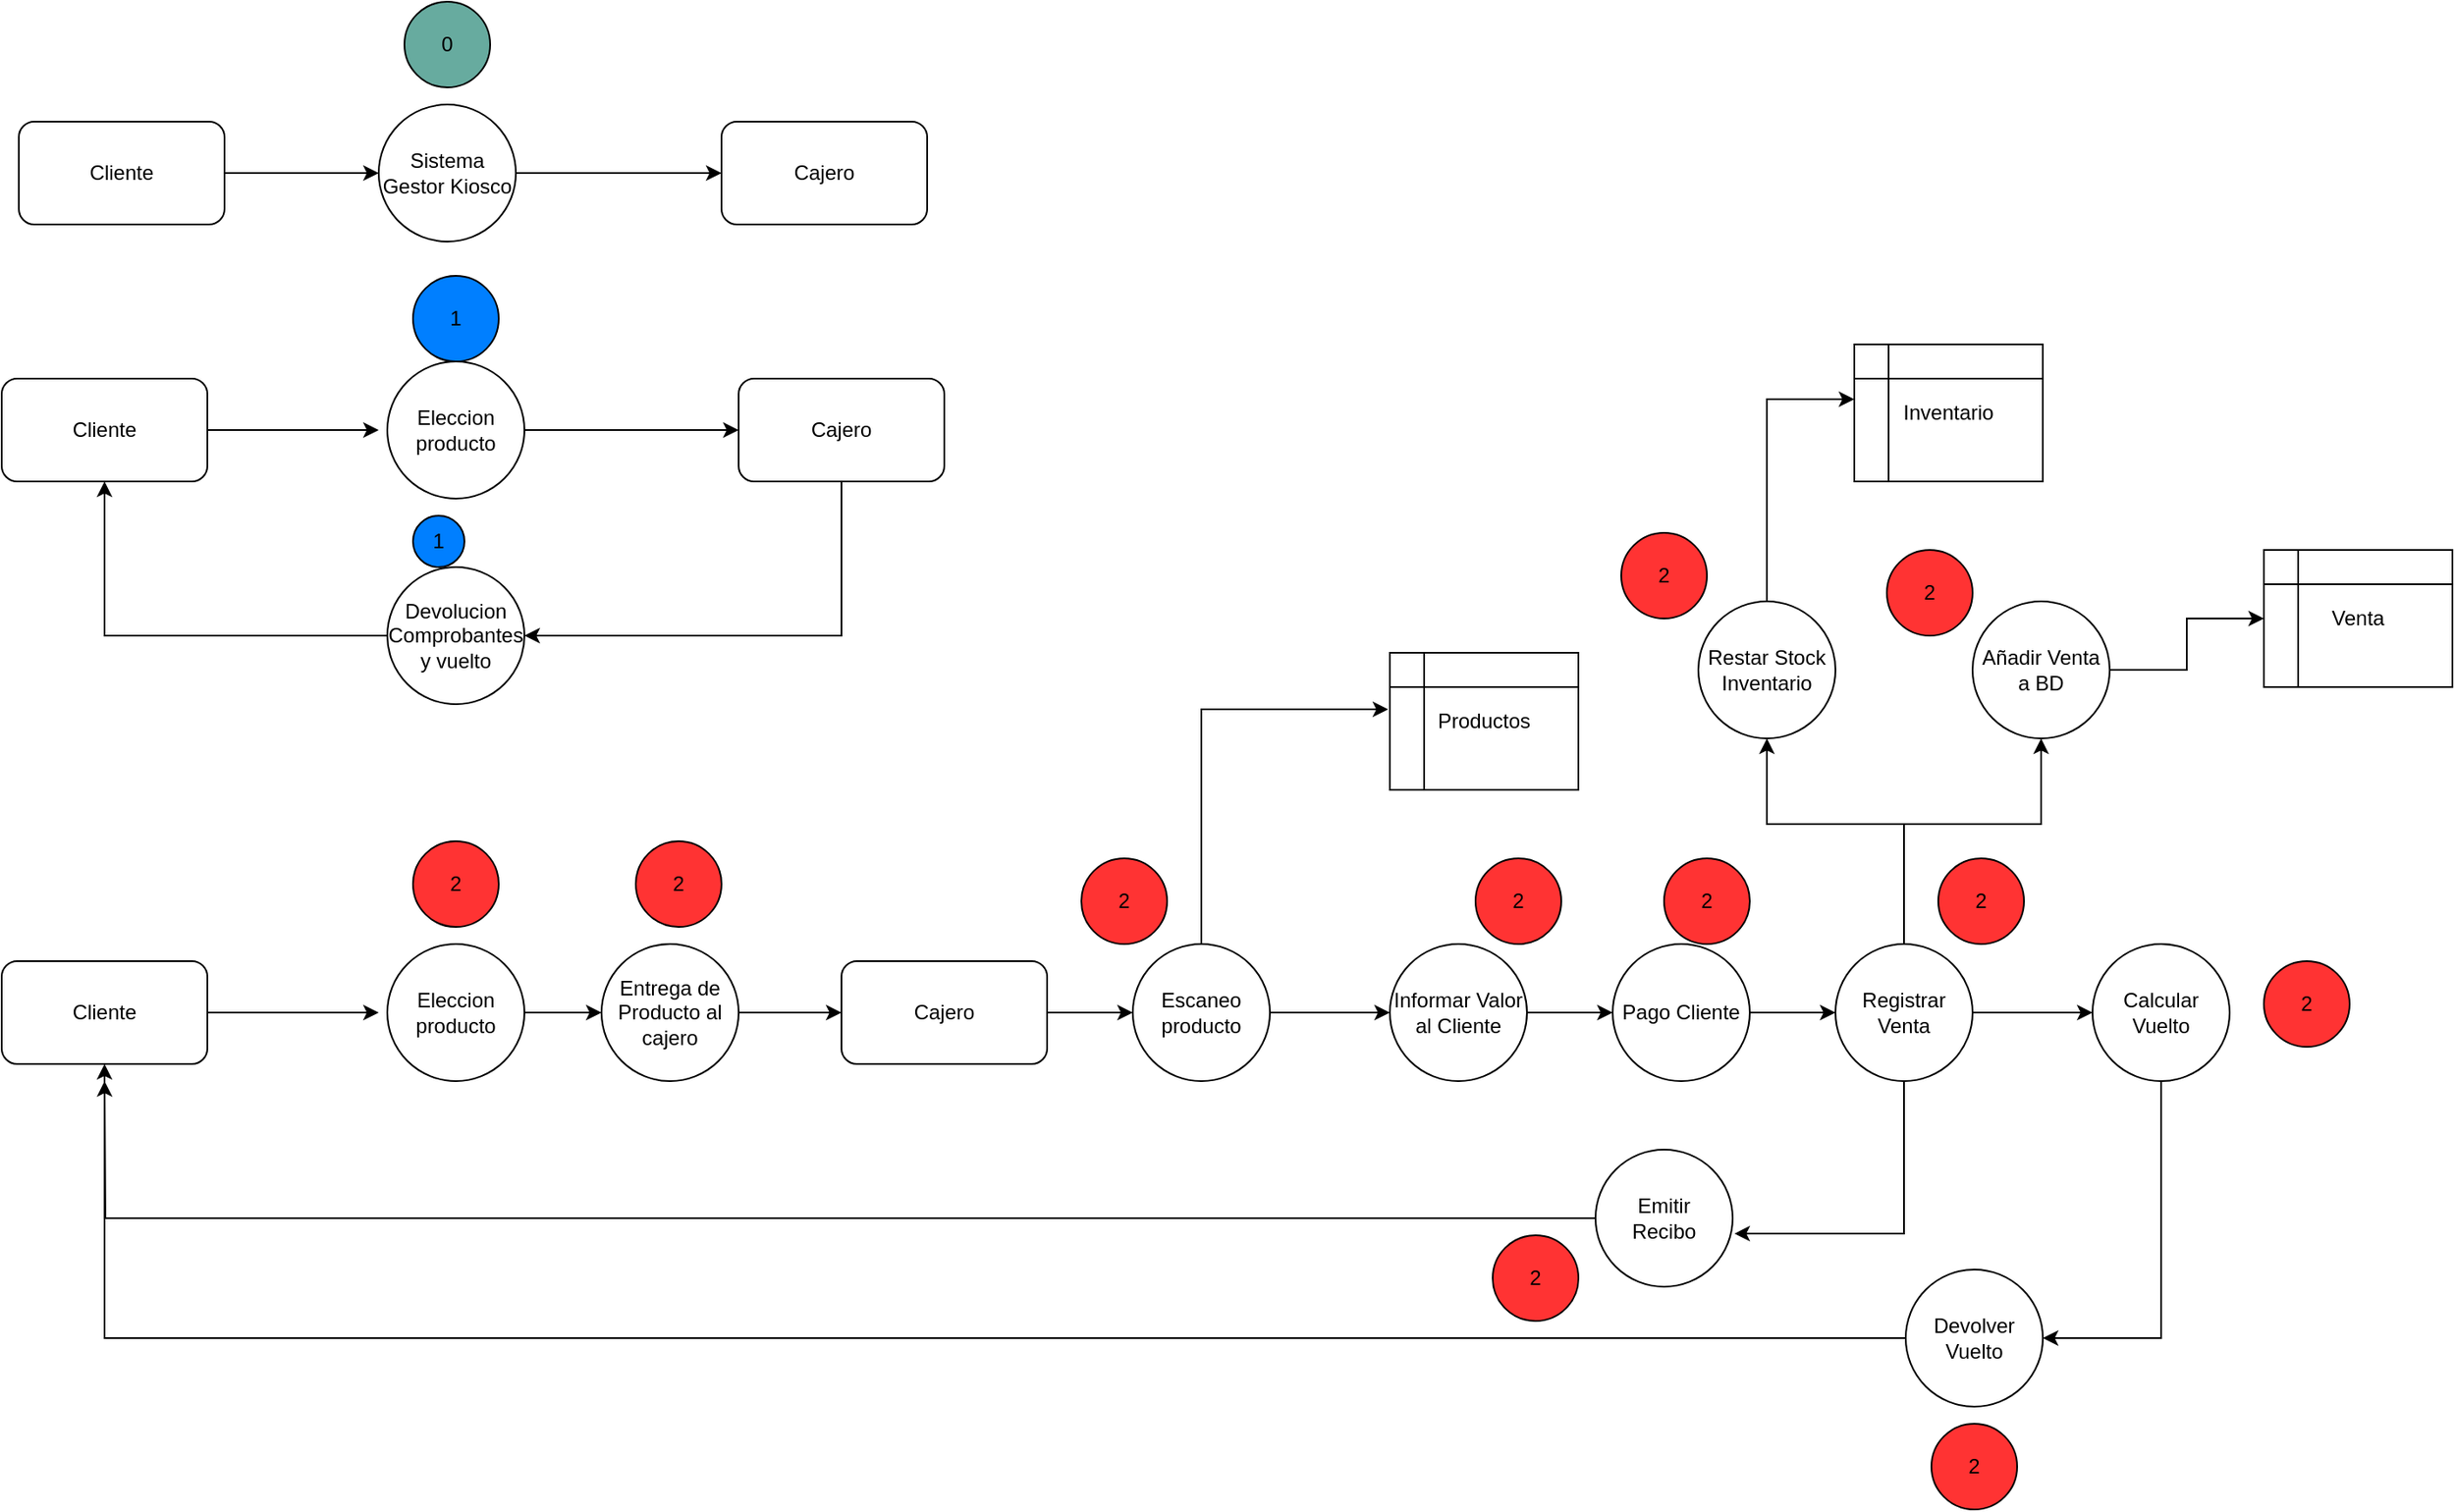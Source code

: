 <mxfile version="21.4.0" type="device">
  <diagram name="Página-1" id="y71qhejT-fyXGr0-LZ37">
    <mxGraphModel dx="1735" dy="834" grid="1" gridSize="10" guides="1" tooltips="1" connect="1" arrows="1" fold="1" page="1" pageScale="1" pageWidth="827" pageHeight="1169" math="0" shadow="0">
      <root>
        <mxCell id="0" />
        <mxCell id="1" parent="0" />
        <mxCell id="fUEpqO7R99Drmuz7Bznz-4" value="" style="edgeStyle=orthogonalEdgeStyle;rounded=0;orthogonalLoop=1;jettySize=auto;html=1;" edge="1" parent="1" source="fUEpqO7R99Drmuz7Bznz-1" target="fUEpqO7R99Drmuz7Bznz-2">
          <mxGeometry relative="1" as="geometry" />
        </mxCell>
        <mxCell id="fUEpqO7R99Drmuz7Bznz-1" value="Cliente" style="rounded=1;whiteSpace=wrap;html=1;" vertex="1" parent="1">
          <mxGeometry x="60" y="190" width="120" height="60" as="geometry" />
        </mxCell>
        <mxCell id="fUEpqO7R99Drmuz7Bznz-6" style="edgeStyle=orthogonalEdgeStyle;rounded=0;orthogonalLoop=1;jettySize=auto;html=1;exitX=1;exitY=0.5;exitDx=0;exitDy=0;entryX=0;entryY=0.5;entryDx=0;entryDy=0;" edge="1" parent="1" source="fUEpqO7R99Drmuz7Bznz-2" target="fUEpqO7R99Drmuz7Bznz-3">
          <mxGeometry relative="1" as="geometry" />
        </mxCell>
        <mxCell id="fUEpqO7R99Drmuz7Bznz-2" value="Sistema Gestor Kiosco" style="ellipse;whiteSpace=wrap;html=1;aspect=fixed;" vertex="1" parent="1">
          <mxGeometry x="270" y="180" width="80" height="80" as="geometry" />
        </mxCell>
        <mxCell id="fUEpqO7R99Drmuz7Bznz-3" value="Cajero" style="rounded=1;whiteSpace=wrap;html=1;" vertex="1" parent="1">
          <mxGeometry x="470" y="190" width="120" height="60" as="geometry" />
        </mxCell>
        <mxCell id="fUEpqO7R99Drmuz7Bznz-8" value="" style="edgeStyle=orthogonalEdgeStyle;rounded=0;orthogonalLoop=1;jettySize=auto;html=1;" edge="1" parent="1" source="fUEpqO7R99Drmuz7Bznz-9">
          <mxGeometry relative="1" as="geometry">
            <mxPoint x="270" y="370" as="targetPoint" />
          </mxGeometry>
        </mxCell>
        <mxCell id="fUEpqO7R99Drmuz7Bznz-9" value="Cliente" style="rounded=1;whiteSpace=wrap;html=1;" vertex="1" parent="1">
          <mxGeometry x="50" y="340" width="120" height="60" as="geometry" />
        </mxCell>
        <mxCell id="fUEpqO7R99Drmuz7Bznz-15" style="edgeStyle=orthogonalEdgeStyle;rounded=0;orthogonalLoop=1;jettySize=auto;html=1;exitX=0;exitY=0.5;exitDx=0;exitDy=0;entryX=0.5;entryY=1;entryDx=0;entryDy=0;" edge="1" parent="1" source="fUEpqO7R99Drmuz7Bznz-11" target="fUEpqO7R99Drmuz7Bznz-9">
          <mxGeometry relative="1" as="geometry" />
        </mxCell>
        <mxCell id="fUEpqO7R99Drmuz7Bznz-11" value="Devolucion Comprobantes y vuelto" style="ellipse;whiteSpace=wrap;html=1;aspect=fixed;" vertex="1" parent="1">
          <mxGeometry x="275" y="450" width="80" height="80" as="geometry" />
        </mxCell>
        <mxCell id="fUEpqO7R99Drmuz7Bznz-14" style="edgeStyle=orthogonalEdgeStyle;rounded=0;orthogonalLoop=1;jettySize=auto;html=1;entryX=1;entryY=0.5;entryDx=0;entryDy=0;" edge="1" parent="1" source="fUEpqO7R99Drmuz7Bznz-12" target="fUEpqO7R99Drmuz7Bznz-11">
          <mxGeometry relative="1" as="geometry">
            <Array as="points">
              <mxPoint x="540" y="490" />
            </Array>
          </mxGeometry>
        </mxCell>
        <mxCell id="fUEpqO7R99Drmuz7Bznz-12" value="Cajero" style="rounded=1;whiteSpace=wrap;html=1;" vertex="1" parent="1">
          <mxGeometry x="480" y="340" width="120" height="60" as="geometry" />
        </mxCell>
        <mxCell id="fUEpqO7R99Drmuz7Bznz-17" style="edgeStyle=orthogonalEdgeStyle;rounded=0;orthogonalLoop=1;jettySize=auto;html=1;entryX=0;entryY=0.5;entryDx=0;entryDy=0;" edge="1" parent="1" source="fUEpqO7R99Drmuz7Bznz-13" target="fUEpqO7R99Drmuz7Bznz-12">
          <mxGeometry relative="1" as="geometry" />
        </mxCell>
        <mxCell id="fUEpqO7R99Drmuz7Bznz-13" value="Eleccion producto" style="ellipse;whiteSpace=wrap;html=1;aspect=fixed;" vertex="1" parent="1">
          <mxGeometry x="275" y="330" width="80" height="80" as="geometry" />
        </mxCell>
        <mxCell id="fUEpqO7R99Drmuz7Bznz-18" value="" style="edgeStyle=orthogonalEdgeStyle;rounded=0;orthogonalLoop=1;jettySize=auto;html=1;" edge="1" parent="1" source="fUEpqO7R99Drmuz7Bznz-19">
          <mxGeometry relative="1" as="geometry">
            <mxPoint x="270" y="710" as="targetPoint" />
          </mxGeometry>
        </mxCell>
        <mxCell id="fUEpqO7R99Drmuz7Bznz-19" value="Cliente" style="rounded=1;whiteSpace=wrap;html=1;" vertex="1" parent="1">
          <mxGeometry x="50" y="680" width="120" height="60" as="geometry" />
        </mxCell>
        <mxCell id="fUEpqO7R99Drmuz7Bznz-36" style="edgeStyle=orthogonalEdgeStyle;rounded=0;orthogonalLoop=1;jettySize=auto;html=1;exitX=1;exitY=0.5;exitDx=0;exitDy=0;entryX=0;entryY=0.5;entryDx=0;entryDy=0;" edge="1" parent="1" source="fUEpqO7R99Drmuz7Bznz-23" target="fUEpqO7R99Drmuz7Bznz-26">
          <mxGeometry relative="1" as="geometry" />
        </mxCell>
        <mxCell id="fUEpqO7R99Drmuz7Bznz-23" value="Cajero" style="rounded=1;whiteSpace=wrap;html=1;" vertex="1" parent="1">
          <mxGeometry x="540" y="680" width="120" height="60" as="geometry" />
        </mxCell>
        <mxCell id="fUEpqO7R99Drmuz7Bznz-34" style="edgeStyle=orthogonalEdgeStyle;rounded=0;orthogonalLoop=1;jettySize=auto;html=1;entryX=0;entryY=0.5;entryDx=0;entryDy=0;" edge="1" parent="1" source="fUEpqO7R99Drmuz7Bznz-25" target="fUEpqO7R99Drmuz7Bznz-33">
          <mxGeometry relative="1" as="geometry" />
        </mxCell>
        <mxCell id="fUEpqO7R99Drmuz7Bznz-25" value="Eleccion producto" style="ellipse;whiteSpace=wrap;html=1;aspect=fixed;" vertex="1" parent="1">
          <mxGeometry x="275" y="670" width="80" height="80" as="geometry" />
        </mxCell>
        <mxCell id="fUEpqO7R99Drmuz7Bznz-40" style="edgeStyle=orthogonalEdgeStyle;rounded=0;orthogonalLoop=1;jettySize=auto;html=1;exitX=0.5;exitY=0;exitDx=0;exitDy=0;entryX=-0.009;entryY=0.413;entryDx=0;entryDy=0;entryPerimeter=0;" edge="1" parent="1" source="fUEpqO7R99Drmuz7Bznz-26" target="fUEpqO7R99Drmuz7Bznz-39">
          <mxGeometry relative="1" as="geometry" />
        </mxCell>
        <mxCell id="fUEpqO7R99Drmuz7Bznz-42" style="edgeStyle=orthogonalEdgeStyle;rounded=0;orthogonalLoop=1;jettySize=auto;html=1;exitX=1;exitY=0.5;exitDx=0;exitDy=0;" edge="1" parent="1" source="fUEpqO7R99Drmuz7Bznz-26" target="fUEpqO7R99Drmuz7Bznz-41">
          <mxGeometry relative="1" as="geometry" />
        </mxCell>
        <mxCell id="fUEpqO7R99Drmuz7Bznz-26" value="Escaneo producto" style="ellipse;whiteSpace=wrap;html=1;aspect=fixed;" vertex="1" parent="1">
          <mxGeometry x="710" y="670" width="80" height="80" as="geometry" />
        </mxCell>
        <mxCell id="fUEpqO7R99Drmuz7Bznz-44" style="edgeStyle=orthogonalEdgeStyle;rounded=0;orthogonalLoop=1;jettySize=auto;html=1;exitX=1;exitY=0.5;exitDx=0;exitDy=0;entryX=0;entryY=0.5;entryDx=0;entryDy=0;" edge="1" parent="1" source="fUEpqO7R99Drmuz7Bznz-27" target="fUEpqO7R99Drmuz7Bznz-28">
          <mxGeometry relative="1" as="geometry" />
        </mxCell>
        <mxCell id="fUEpqO7R99Drmuz7Bznz-27" value="Pago Cliente" style="ellipse;whiteSpace=wrap;html=1;aspect=fixed;" vertex="1" parent="1">
          <mxGeometry x="990" y="670" width="80" height="80" as="geometry" />
        </mxCell>
        <mxCell id="fUEpqO7R99Drmuz7Bznz-48" style="edgeStyle=orthogonalEdgeStyle;rounded=0;orthogonalLoop=1;jettySize=auto;html=1;entryX=0;entryY=0.5;entryDx=0;entryDy=0;" edge="1" parent="1" source="fUEpqO7R99Drmuz7Bznz-28" target="fUEpqO7R99Drmuz7Bznz-31">
          <mxGeometry relative="1" as="geometry" />
        </mxCell>
        <mxCell id="fUEpqO7R99Drmuz7Bznz-53" style="edgeStyle=orthogonalEdgeStyle;rounded=0;orthogonalLoop=1;jettySize=auto;html=1;exitX=0.5;exitY=1;exitDx=0;exitDy=0;entryX=1.013;entryY=0.613;entryDx=0;entryDy=0;entryPerimeter=0;" edge="1" parent="1" source="fUEpqO7R99Drmuz7Bznz-28" target="fUEpqO7R99Drmuz7Bznz-30">
          <mxGeometry relative="1" as="geometry" />
        </mxCell>
        <mxCell id="fUEpqO7R99Drmuz7Bznz-55" style="edgeStyle=orthogonalEdgeStyle;rounded=0;orthogonalLoop=1;jettySize=auto;html=1;entryX=0.5;entryY=1;entryDx=0;entryDy=0;" edge="1" parent="1" source="fUEpqO7R99Drmuz7Bznz-28" target="fUEpqO7R99Drmuz7Bznz-32">
          <mxGeometry relative="1" as="geometry">
            <Array as="points">
              <mxPoint x="1160" y="600" />
              <mxPoint x="1080" y="600" />
            </Array>
          </mxGeometry>
        </mxCell>
        <mxCell id="fUEpqO7R99Drmuz7Bznz-64" style="edgeStyle=orthogonalEdgeStyle;rounded=0;orthogonalLoop=1;jettySize=auto;html=1;entryX=0.5;entryY=1;entryDx=0;entryDy=0;" edge="1" parent="1" source="fUEpqO7R99Drmuz7Bznz-28" target="fUEpqO7R99Drmuz7Bznz-56">
          <mxGeometry relative="1" as="geometry">
            <Array as="points">
              <mxPoint x="1160" y="600" />
              <mxPoint x="1240" y="600" />
            </Array>
          </mxGeometry>
        </mxCell>
        <mxCell id="fUEpqO7R99Drmuz7Bznz-28" value="Registrar Venta" style="ellipse;whiteSpace=wrap;html=1;aspect=fixed;" vertex="1" parent="1">
          <mxGeometry x="1120" y="670" width="80" height="80" as="geometry" />
        </mxCell>
        <mxCell id="fUEpqO7R99Drmuz7Bznz-51" style="edgeStyle=orthogonalEdgeStyle;rounded=0;orthogonalLoop=1;jettySize=auto;html=1;entryX=0.5;entryY=1;entryDx=0;entryDy=0;" edge="1" parent="1" source="fUEpqO7R99Drmuz7Bznz-29" target="fUEpqO7R99Drmuz7Bznz-19">
          <mxGeometry relative="1" as="geometry" />
        </mxCell>
        <mxCell id="fUEpqO7R99Drmuz7Bznz-29" value="Devolver Vuelto" style="ellipse;whiteSpace=wrap;html=1;aspect=fixed;" vertex="1" parent="1">
          <mxGeometry x="1161" y="860" width="80" height="80" as="geometry" />
        </mxCell>
        <mxCell id="fUEpqO7R99Drmuz7Bznz-54" style="edgeStyle=orthogonalEdgeStyle;rounded=0;orthogonalLoop=1;jettySize=auto;html=1;exitX=0;exitY=0.5;exitDx=0;exitDy=0;" edge="1" parent="1" source="fUEpqO7R99Drmuz7Bznz-30">
          <mxGeometry relative="1" as="geometry">
            <mxPoint x="110" y="750" as="targetPoint" />
          </mxGeometry>
        </mxCell>
        <mxCell id="fUEpqO7R99Drmuz7Bznz-30" value="Emitir &lt;br&gt;Recibo" style="ellipse;whiteSpace=wrap;html=1;aspect=fixed;" vertex="1" parent="1">
          <mxGeometry x="980" y="790" width="80" height="80" as="geometry" />
        </mxCell>
        <mxCell id="fUEpqO7R99Drmuz7Bznz-50" style="edgeStyle=orthogonalEdgeStyle;rounded=0;orthogonalLoop=1;jettySize=auto;html=1;exitX=0.5;exitY=1;exitDx=0;exitDy=0;entryX=1;entryY=0.5;entryDx=0;entryDy=0;" edge="1" parent="1" source="fUEpqO7R99Drmuz7Bznz-31" target="fUEpqO7R99Drmuz7Bznz-29">
          <mxGeometry relative="1" as="geometry" />
        </mxCell>
        <mxCell id="fUEpqO7R99Drmuz7Bznz-31" value="Calcular&lt;br&gt;Vuelto" style="ellipse;whiteSpace=wrap;html=1;aspect=fixed;" vertex="1" parent="1">
          <mxGeometry x="1270" y="670" width="80" height="80" as="geometry" />
        </mxCell>
        <mxCell id="fUEpqO7R99Drmuz7Bznz-59" style="edgeStyle=orthogonalEdgeStyle;rounded=0;orthogonalLoop=1;jettySize=auto;html=1;exitX=0.5;exitY=0;exitDx=0;exitDy=0;entryX=0;entryY=0.4;entryDx=0;entryDy=0;entryPerimeter=0;" edge="1" parent="1" source="fUEpqO7R99Drmuz7Bznz-32" target="fUEpqO7R99Drmuz7Bznz-37">
          <mxGeometry relative="1" as="geometry" />
        </mxCell>
        <mxCell id="fUEpqO7R99Drmuz7Bznz-32" value="Restar Stock Inventario" style="ellipse;whiteSpace=wrap;html=1;aspect=fixed;" vertex="1" parent="1">
          <mxGeometry x="1040" y="470" width="80" height="80" as="geometry" />
        </mxCell>
        <mxCell id="fUEpqO7R99Drmuz7Bznz-35" style="edgeStyle=orthogonalEdgeStyle;rounded=0;orthogonalLoop=1;jettySize=auto;html=1;exitX=1;exitY=0.5;exitDx=0;exitDy=0;" edge="1" parent="1" source="fUEpqO7R99Drmuz7Bznz-33" target="fUEpqO7R99Drmuz7Bznz-23">
          <mxGeometry relative="1" as="geometry" />
        </mxCell>
        <mxCell id="fUEpqO7R99Drmuz7Bznz-33" value="Entrega de Producto al cajero" style="ellipse;whiteSpace=wrap;html=1;aspect=fixed;" vertex="1" parent="1">
          <mxGeometry x="400" y="670" width="80" height="80" as="geometry" />
        </mxCell>
        <mxCell id="fUEpqO7R99Drmuz7Bznz-37" value="Inventario" style="shape=internalStorage;whiteSpace=wrap;html=1;backgroundOutline=1;" vertex="1" parent="1">
          <mxGeometry x="1131" y="320" width="110" height="80" as="geometry" />
        </mxCell>
        <mxCell id="fUEpqO7R99Drmuz7Bznz-39" value="Productos" style="shape=internalStorage;whiteSpace=wrap;html=1;backgroundOutline=1;" vertex="1" parent="1">
          <mxGeometry x="860" y="500" width="110" height="80" as="geometry" />
        </mxCell>
        <mxCell id="fUEpqO7R99Drmuz7Bznz-43" style="edgeStyle=orthogonalEdgeStyle;rounded=0;orthogonalLoop=1;jettySize=auto;html=1;exitX=1;exitY=0.5;exitDx=0;exitDy=0;" edge="1" parent="1" source="fUEpqO7R99Drmuz7Bznz-41" target="fUEpqO7R99Drmuz7Bznz-27">
          <mxGeometry relative="1" as="geometry" />
        </mxCell>
        <mxCell id="fUEpqO7R99Drmuz7Bznz-41" value="Informar Valor al Cliente" style="ellipse;whiteSpace=wrap;html=1;aspect=fixed;" vertex="1" parent="1">
          <mxGeometry x="860" y="670" width="80" height="80" as="geometry" />
        </mxCell>
        <mxCell id="fUEpqO7R99Drmuz7Bznz-45" value="Venta" style="shape=internalStorage;whiteSpace=wrap;html=1;backgroundOutline=1;" vertex="1" parent="1">
          <mxGeometry x="1370" y="440" width="110" height="80" as="geometry" />
        </mxCell>
        <mxCell id="fUEpqO7R99Drmuz7Bznz-65" style="edgeStyle=orthogonalEdgeStyle;rounded=0;orthogonalLoop=1;jettySize=auto;html=1;" edge="1" parent="1" source="fUEpqO7R99Drmuz7Bznz-56" target="fUEpqO7R99Drmuz7Bznz-45">
          <mxGeometry relative="1" as="geometry" />
        </mxCell>
        <mxCell id="fUEpqO7R99Drmuz7Bznz-56" value="Añadir Venta a BD" style="ellipse;whiteSpace=wrap;html=1;aspect=fixed;" vertex="1" parent="1">
          <mxGeometry x="1200" y="470" width="80" height="80" as="geometry" />
        </mxCell>
        <mxCell id="fUEpqO7R99Drmuz7Bznz-67" value="0" style="ellipse;whiteSpace=wrap;html=1;aspect=fixed;fillColor=#67AB9F;" vertex="1" parent="1">
          <mxGeometry x="285" y="120" width="50" height="50" as="geometry" />
        </mxCell>
        <mxCell id="fUEpqO7R99Drmuz7Bznz-69" value="1" style="ellipse;whiteSpace=wrap;html=1;aspect=fixed;fillColor=#007FFF;" vertex="1" parent="1">
          <mxGeometry x="290" y="280" width="50" height="50" as="geometry" />
        </mxCell>
        <mxCell id="fUEpqO7R99Drmuz7Bznz-70" value="1" style="ellipse;whiteSpace=wrap;html=1;aspect=fixed;fillColor=#007FFF;" vertex="1" parent="1">
          <mxGeometry x="290" y="420" width="30" height="30" as="geometry" />
        </mxCell>
        <mxCell id="fUEpqO7R99Drmuz7Bznz-71" value="2" style="ellipse;whiteSpace=wrap;html=1;aspect=fixed;fillColor=#FF3333;" vertex="1" parent="1">
          <mxGeometry x="290" y="610" width="50" height="50" as="geometry" />
        </mxCell>
        <mxCell id="fUEpqO7R99Drmuz7Bznz-72" value="2" style="ellipse;whiteSpace=wrap;html=1;aspect=fixed;fillColor=#FF3333;" vertex="1" parent="1">
          <mxGeometry x="420" y="610" width="50" height="50" as="geometry" />
        </mxCell>
        <mxCell id="fUEpqO7R99Drmuz7Bznz-73" value="2" style="ellipse;whiteSpace=wrap;html=1;aspect=fixed;fillColor=#FF3333;" vertex="1" parent="1">
          <mxGeometry x="680" y="620" width="50" height="50" as="geometry" />
        </mxCell>
        <mxCell id="fUEpqO7R99Drmuz7Bznz-74" value="2" style="ellipse;whiteSpace=wrap;html=1;aspect=fixed;fillColor=#FF3333;" vertex="1" parent="1">
          <mxGeometry x="910" y="620" width="50" height="50" as="geometry" />
        </mxCell>
        <mxCell id="fUEpqO7R99Drmuz7Bznz-75" value="2" style="ellipse;whiteSpace=wrap;html=1;aspect=fixed;fillColor=#FF3333;" vertex="1" parent="1">
          <mxGeometry x="1020" y="620" width="50" height="50" as="geometry" />
        </mxCell>
        <mxCell id="fUEpqO7R99Drmuz7Bznz-76" value="2" style="ellipse;whiteSpace=wrap;html=1;aspect=fixed;fillColor=#FF3333;" vertex="1" parent="1">
          <mxGeometry x="995" y="430" width="50" height="50" as="geometry" />
        </mxCell>
        <mxCell id="fUEpqO7R99Drmuz7Bznz-77" value="2" style="ellipse;whiteSpace=wrap;html=1;aspect=fixed;fillColor=#FF3333;" vertex="1" parent="1">
          <mxGeometry x="1150" y="440" width="50" height="50" as="geometry" />
        </mxCell>
        <mxCell id="fUEpqO7R99Drmuz7Bznz-78" value="2" style="ellipse;whiteSpace=wrap;html=1;aspect=fixed;fillColor=#FF3333;" vertex="1" parent="1">
          <mxGeometry x="1180" y="620" width="50" height="50" as="geometry" />
        </mxCell>
        <mxCell id="fUEpqO7R99Drmuz7Bznz-79" value="2" style="ellipse;whiteSpace=wrap;html=1;aspect=fixed;fillColor=#FF3333;" vertex="1" parent="1">
          <mxGeometry x="1370" y="680" width="50" height="50" as="geometry" />
        </mxCell>
        <mxCell id="fUEpqO7R99Drmuz7Bznz-80" value="2" style="ellipse;whiteSpace=wrap;html=1;aspect=fixed;fillColor=#FF3333;" vertex="1" parent="1">
          <mxGeometry x="1176" y="950" width="50" height="50" as="geometry" />
        </mxCell>
        <mxCell id="fUEpqO7R99Drmuz7Bznz-81" value="2" style="ellipse;whiteSpace=wrap;html=1;aspect=fixed;fillColor=#FF3333;" vertex="1" parent="1">
          <mxGeometry x="920" y="840" width="50" height="50" as="geometry" />
        </mxCell>
      </root>
    </mxGraphModel>
  </diagram>
</mxfile>
